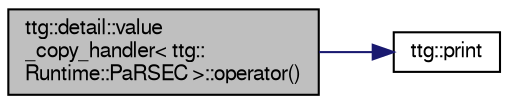 digraph "ttg::detail::value_copy_handler&lt; ttg::Runtime::PaRSEC &gt;::operator()"
{
 // LATEX_PDF_SIZE
  edge [fontname="FreeSans",fontsize="10",labelfontname="FreeSans",labelfontsize="10"];
  node [fontname="FreeSans",fontsize="10",shape=record];
  rankdir="LR";
  Node1 [label="ttg::detail::value\l_copy_handler\< ttg::\lRuntime::PaRSEC \>::operator()",height=0.2,width=0.4,color="black", fillcolor="grey75", style="filled", fontcolor="black",tooltip=" "];
  Node1 -> Node2 [color="midnightblue",fontsize="10",style="solid",fontname="FreeSans"];
  Node2 [label="ttg::print",height=0.2,width=0.4,color="black", fillcolor="white", style="filled",URL="$namespacettg.html#aa3510e128b769afb53720d24fa83fb97",tooltip="atomically prints to std::cout a sequence of items (separated by ttg::print_separator) followed by st..."];
}
